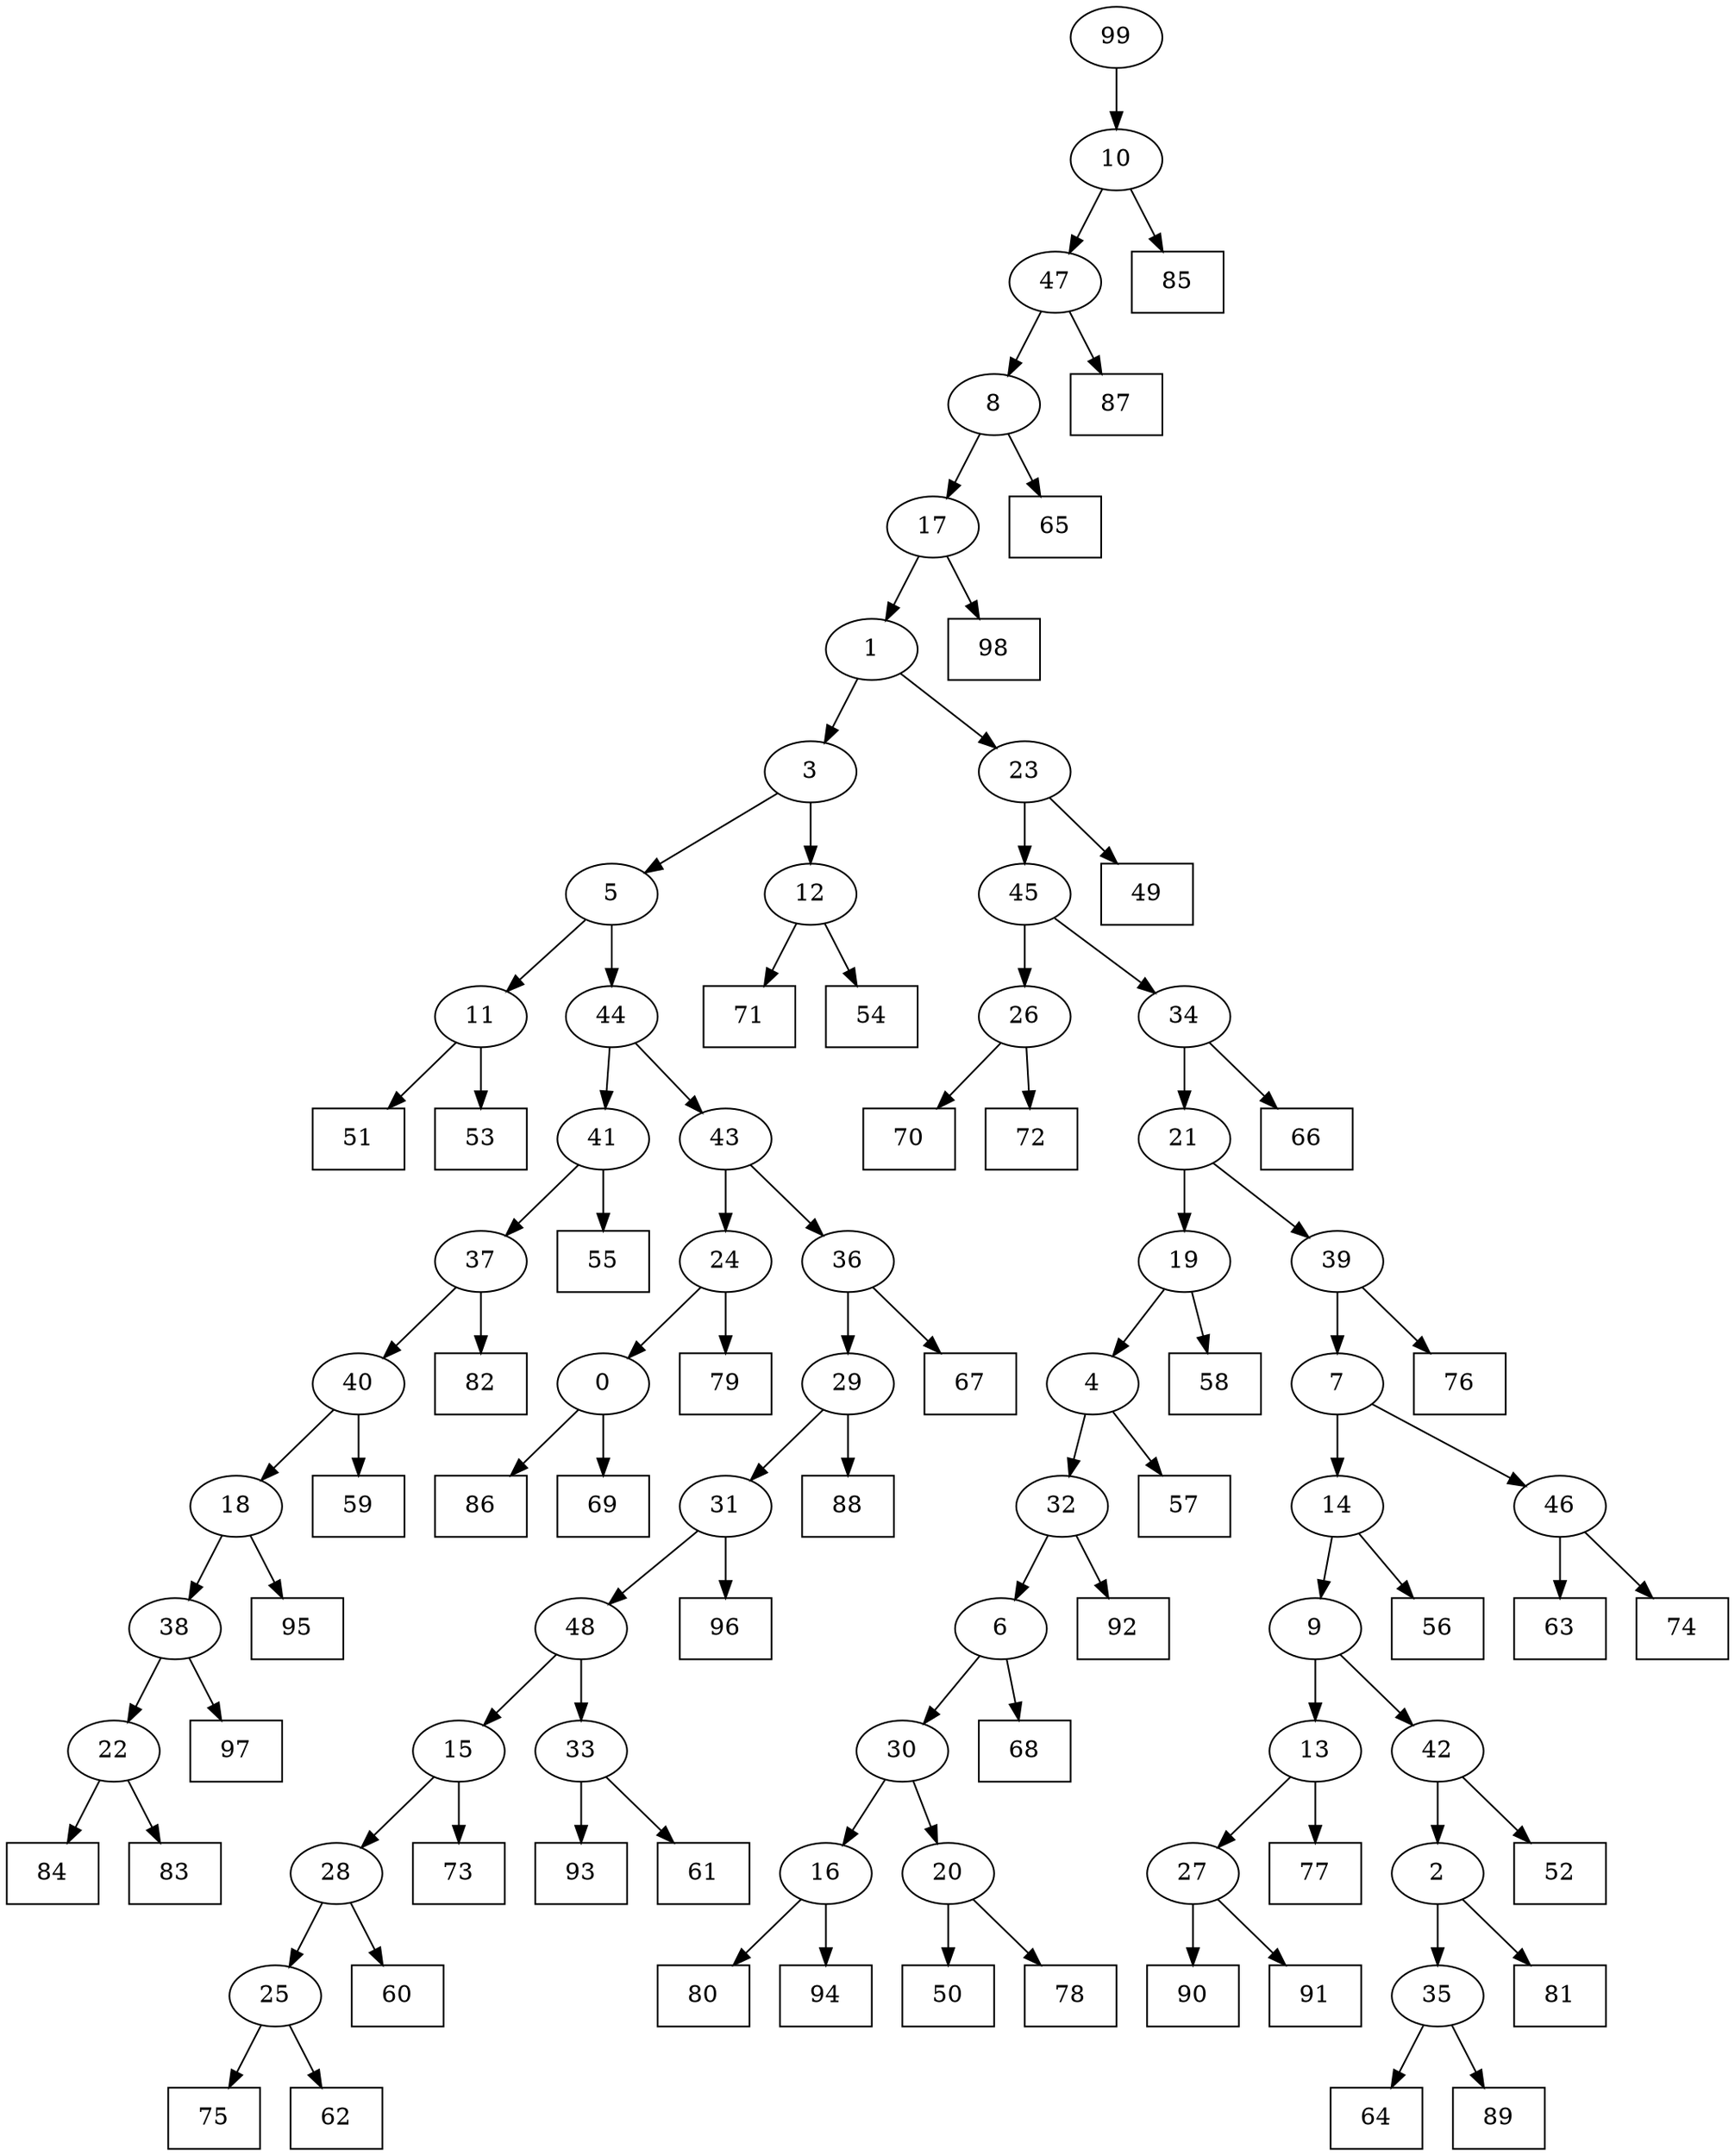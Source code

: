 digraph G {
0[label="0"];
1[label="1"];
2[label="2"];
3[label="3"];
4[label="4"];
5[label="5"];
6[label="6"];
7[label="7"];
8[label="8"];
9[label="9"];
10[label="10"];
11[label="11"];
12[label="12"];
13[label="13"];
14[label="14"];
15[label="15"];
16[label="16"];
17[label="17"];
18[label="18"];
19[label="19"];
20[label="20"];
21[label="21"];
22[label="22"];
23[label="23"];
24[label="24"];
25[label="25"];
26[label="26"];
27[label="27"];
28[label="28"];
29[label="29"];
30[label="30"];
31[label="31"];
32[label="32"];
33[label="33"];
34[label="34"];
35[label="35"];
36[label="36"];
37[label="37"];
38[label="38"];
39[label="39"];
40[label="40"];
41[label="41"];
42[label="42"];
43[label="43"];
44[label="44"];
45[label="45"];
46[label="46"];
47[label="47"];
48[label="48"];
49[shape=box,label="86"];
50[shape=box,label="56"];
51[shape=box,label="88"];
52[shape=box,label="60"];
53[shape=box,label="81"];
54[shape=box,label="66"];
55[shape=box,label="77"];
56[shape=box,label="75"];
57[shape=box,label="80"];
58[shape=box,label="49"];
59[shape=box,label="52"];
60[shape=box,label="79"];
61[shape=box,label="94"];
62[shape=box,label="90"];
63[shape=box,label="82"];
64[shape=box,label="73"];
65[shape=box,label="71"];
66[shape=box,label="63"];
67[shape=box,label="93"];
68[shape=box,label="51"];
69[shape=box,label="53"];
70[shape=box,label="70"];
71[shape=box,label="87"];
72[shape=box,label="57"];
73[shape=box,label="97"];
74[shape=box,label="54"];
75[shape=box,label="64"];
76[shape=box,label="89"];
77[shape=box,label="59"];
78[shape=box,label="68"];
79[shape=box,label="76"];
80[shape=box,label="67"];
81[shape=box,label="84"];
82[shape=box,label="74"];
83[shape=box,label="50"];
84[shape=box,label="62"];
85[shape=box,label="91"];
86[shape=box,label="65"];
87[shape=box,label="55"];
88[shape=box,label="78"];
89[shape=box,label="85"];
90[shape=box,label="61"];
91[shape=box,label="83"];
92[shape=box,label="98"];
93[shape=box,label="72"];
94[shape=box,label="58"];
95[shape=box,label="95"];
96[shape=box,label="92"];
97[shape=box,label="69"];
98[shape=box,label="96"];
99[label="99"];
8->86 ;
47->8 ;
29->31 ;
37->40 ;
11->68 ;
26->70 ;
33->90 ;
31->98 ;
41->87 ;
18->95 ;
27->85 ;
22->91 ;
33->67 ;
42->59 ;
28->52 ;
39->79 ;
9->13 ;
0->49 ;
47->71 ;
24->60 ;
40->18 ;
4->32 ;
99->10 ;
32->6 ;
8->17 ;
36->80 ;
7->46 ;
34->54 ;
42->2 ;
14->50 ;
11->69 ;
46->82 ;
15->28 ;
3->5 ;
5->11 ;
6->78 ;
36->29 ;
4->72 ;
41->37 ;
37->63 ;
35->76 ;
24->0 ;
0->97 ;
43->36 ;
13->27 ;
27->62 ;
2->53 ;
21->39 ;
45->34 ;
48->15 ;
34->21 ;
17->1 ;
15->64 ;
20->88 ;
13->55 ;
25->56 ;
9->42 ;
26->93 ;
12->65 ;
21->19 ;
19->4 ;
16->61 ;
44->41 ;
12->74 ;
39->7 ;
7->14 ;
14->9 ;
29->51 ;
30->20 ;
20->83 ;
17->92 ;
1->3 ;
3->12 ;
10->47 ;
30->16 ;
16->57 ;
43->24 ;
45->26 ;
25->84 ;
18->38 ;
38->73 ;
32->96 ;
6->30 ;
31->48 ;
48->33 ;
28->25 ;
5->44 ;
44->43 ;
19->94 ;
23->45 ;
40->77 ;
38->22 ;
22->81 ;
46->66 ;
2->35 ;
35->75 ;
10->89 ;
1->23 ;
23->58 ;
}
